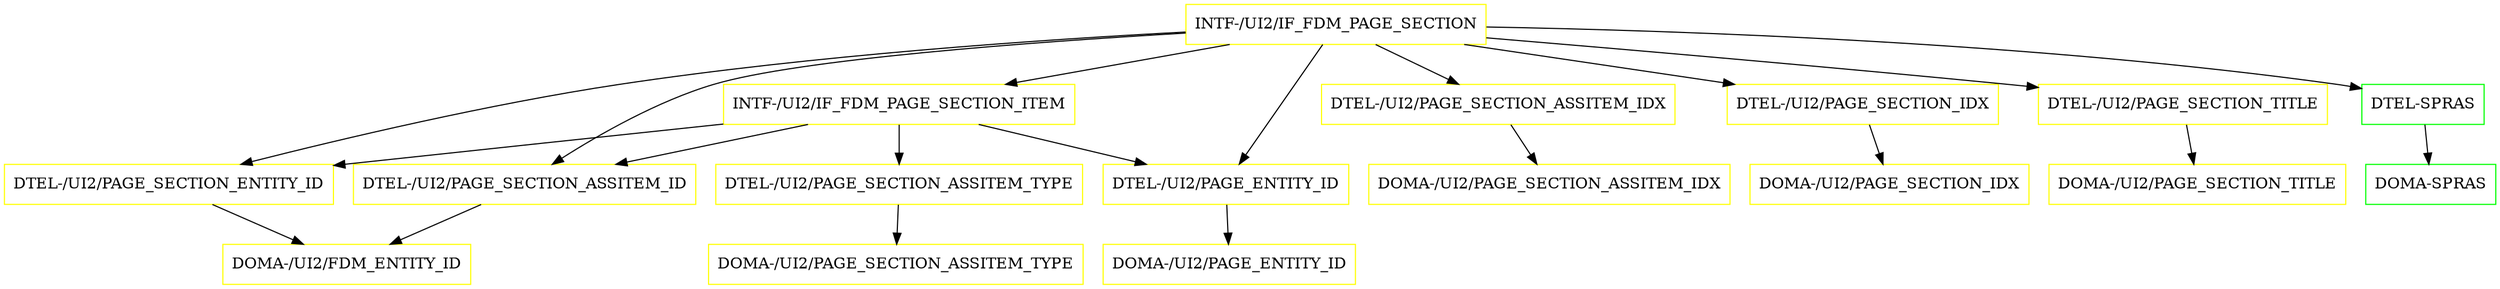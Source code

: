 digraph G {
  "INTF-/UI2/IF_FDM_PAGE_SECTION" [shape=box,color=yellow];
  "INTF-/UI2/IF_FDM_PAGE_SECTION_ITEM" [shape=box,color=yellow,URL="./INTF_%23UI2%23IF_FDM_PAGE_SECTION_ITEM.html"];
  "DTEL-/UI2/PAGE_SECTION_ENTITY_ID" [shape=box,color=yellow,URL="./DTEL_%23UI2%23PAGE_SECTION_ENTITY_ID.html"];
  "DOMA-/UI2/FDM_ENTITY_ID" [shape=box,color=yellow,URL="./DOMA_%23UI2%23FDM_ENTITY_ID.html"];
  "DTEL-/UI2/PAGE_ENTITY_ID" [shape=box,color=yellow,URL="./DTEL_%23UI2%23PAGE_ENTITY_ID.html"];
  "DOMA-/UI2/PAGE_ENTITY_ID" [shape=box,color=yellow,URL="./DOMA_%23UI2%23PAGE_ENTITY_ID.html"];
  "DTEL-/UI2/PAGE_SECTION_ASSITEM_TYPE" [shape=box,color=yellow,URL="./DTEL_%23UI2%23PAGE_SECTION_ASSITEM_TYPE.html"];
  "DOMA-/UI2/PAGE_SECTION_ASSITEM_TYPE" [shape=box,color=yellow,URL="./DOMA_%23UI2%23PAGE_SECTION_ASSITEM_TYPE.html"];
  "DTEL-/UI2/PAGE_SECTION_ASSITEM_ID" [shape=box,color=yellow,URL="./DTEL_%23UI2%23PAGE_SECTION_ASSITEM_ID.html"];
  "DTEL-/UI2/PAGE_SECTION_ASSITEM_IDX" [shape=box,color=yellow,URL="./DTEL_%23UI2%23PAGE_SECTION_ASSITEM_IDX.html"];
  "DOMA-/UI2/PAGE_SECTION_ASSITEM_IDX" [shape=box,color=yellow,URL="./DOMA_%23UI2%23PAGE_SECTION_ASSITEM_IDX.html"];
  "DTEL-/UI2/PAGE_SECTION_IDX" [shape=box,color=yellow,URL="./DTEL_%23UI2%23PAGE_SECTION_IDX.html"];
  "DOMA-/UI2/PAGE_SECTION_IDX" [shape=box,color=yellow,URL="./DOMA_%23UI2%23PAGE_SECTION_IDX.html"];
  "DTEL-/UI2/PAGE_SECTION_TITLE" [shape=box,color=yellow,URL="./DTEL_%23UI2%23PAGE_SECTION_TITLE.html"];
  "DOMA-/UI2/PAGE_SECTION_TITLE" [shape=box,color=yellow,URL="./DOMA_%23UI2%23PAGE_SECTION_TITLE.html"];
  "DTEL-SPRAS" [shape=box,color=green,URL="./DTEL_SPRAS.html"];
  "DOMA-SPRAS" [shape=box,color=green,URL="./DOMA_SPRAS.html"];
  "INTF-/UI2/IF_FDM_PAGE_SECTION" -> "DTEL-/UI2/PAGE_SECTION_ENTITY_ID";
  "INTF-/UI2/IF_FDM_PAGE_SECTION" -> "DTEL-SPRAS";
  "INTF-/UI2/IF_FDM_PAGE_SECTION" -> "DTEL-/UI2/PAGE_SECTION_TITLE";
  "INTF-/UI2/IF_FDM_PAGE_SECTION" -> "DTEL-/UI2/PAGE_ENTITY_ID";
  "INTF-/UI2/IF_FDM_PAGE_SECTION" -> "DTEL-/UI2/PAGE_SECTION_IDX";
  "INTF-/UI2/IF_FDM_PAGE_SECTION" -> "DTEL-/UI2/PAGE_SECTION_ASSITEM_ID";
  "INTF-/UI2/IF_FDM_PAGE_SECTION" -> "DTEL-/UI2/PAGE_SECTION_ASSITEM_IDX";
  "INTF-/UI2/IF_FDM_PAGE_SECTION" -> "INTF-/UI2/IF_FDM_PAGE_SECTION_ITEM";
  "INTF-/UI2/IF_FDM_PAGE_SECTION_ITEM" -> "DTEL-/UI2/PAGE_SECTION_ASSITEM_ID";
  "INTF-/UI2/IF_FDM_PAGE_SECTION_ITEM" -> "DTEL-/UI2/PAGE_SECTION_ASSITEM_TYPE";
  "INTF-/UI2/IF_FDM_PAGE_SECTION_ITEM" -> "DTEL-/UI2/PAGE_ENTITY_ID";
  "INTF-/UI2/IF_FDM_PAGE_SECTION_ITEM" -> "DTEL-/UI2/PAGE_SECTION_ENTITY_ID";
  "DTEL-/UI2/PAGE_SECTION_ENTITY_ID" -> "DOMA-/UI2/FDM_ENTITY_ID";
  "DTEL-/UI2/PAGE_ENTITY_ID" -> "DOMA-/UI2/PAGE_ENTITY_ID";
  "DTEL-/UI2/PAGE_SECTION_ASSITEM_TYPE" -> "DOMA-/UI2/PAGE_SECTION_ASSITEM_TYPE";
  "DTEL-/UI2/PAGE_SECTION_ASSITEM_ID" -> "DOMA-/UI2/FDM_ENTITY_ID";
  "DTEL-/UI2/PAGE_SECTION_ASSITEM_IDX" -> "DOMA-/UI2/PAGE_SECTION_ASSITEM_IDX";
  "DTEL-/UI2/PAGE_SECTION_IDX" -> "DOMA-/UI2/PAGE_SECTION_IDX";
  "DTEL-/UI2/PAGE_SECTION_TITLE" -> "DOMA-/UI2/PAGE_SECTION_TITLE";
  "DTEL-SPRAS" -> "DOMA-SPRAS";
}
